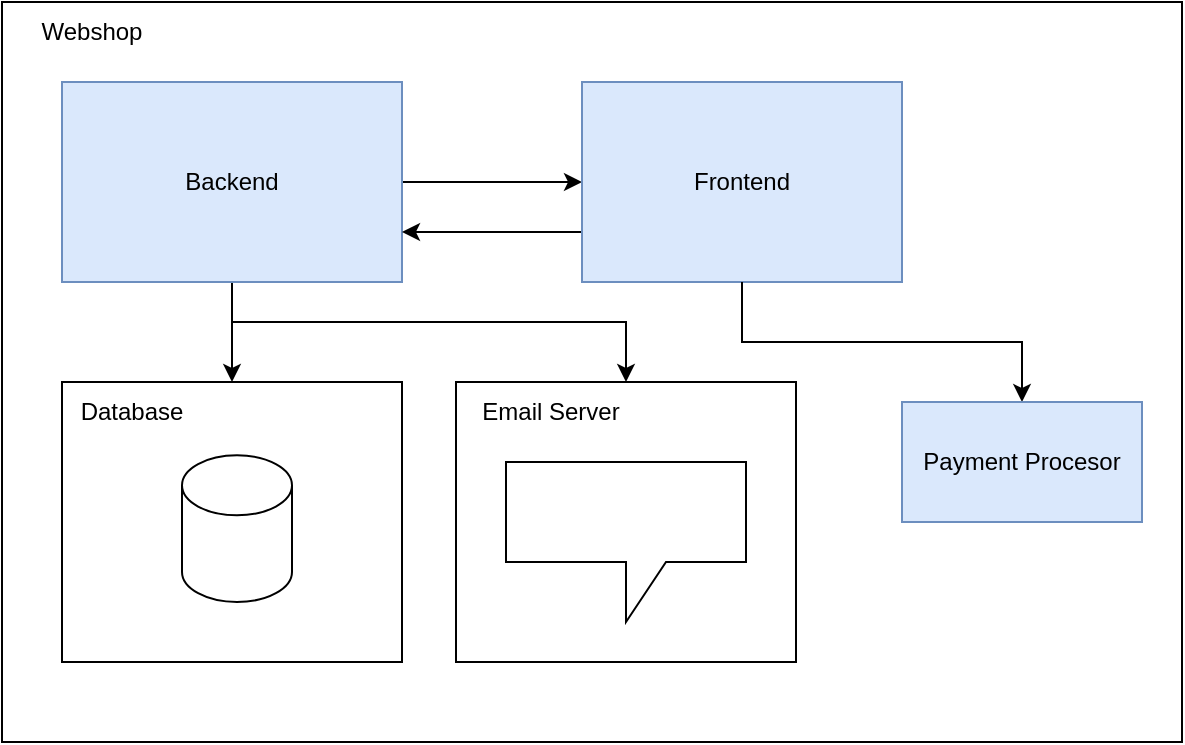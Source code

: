 <mxfile version="26.0.16" pages="3">
  <diagram id="q43Ghf6XaChltkZ4Siwu" name="Level1">
    <mxGraphModel dx="1379" dy="830" grid="1" gridSize="10" guides="1" tooltips="1" connect="1" arrows="1" fold="1" page="1" pageScale="1" pageWidth="850" pageHeight="1100" math="0" shadow="0">
      <root>
        <mxCell id="0" />
        <mxCell id="1" parent="0" />
        <mxCell id="VikW6qw0BHHdrQ-Nbl20-1" value="" style="rounded=0;whiteSpace=wrap;html=1;" vertex="1" parent="1">
          <mxGeometry x="120" y="170" width="590" height="370" as="geometry" />
        </mxCell>
        <mxCell id="VikW6qw0BHHdrQ-Nbl20-2" style="edgeStyle=orthogonalEdgeStyle;rounded=0;orthogonalLoop=1;jettySize=auto;html=1;entryX=0;entryY=0.5;entryDx=0;entryDy=0;" edge="1" parent="1" source="VikW6qw0BHHdrQ-Nbl20-5" target="VikW6qw0BHHdrQ-Nbl20-7">
          <mxGeometry relative="1" as="geometry" />
        </mxCell>
        <mxCell id="VikW6qw0BHHdrQ-Nbl20-3" style="edgeStyle=orthogonalEdgeStyle;rounded=0;orthogonalLoop=1;jettySize=auto;html=1;entryX=0.5;entryY=0;entryDx=0;entryDy=0;" edge="1" parent="1" source="VikW6qw0BHHdrQ-Nbl20-5" target="VikW6qw0BHHdrQ-Nbl20-13">
          <mxGeometry relative="1" as="geometry" />
        </mxCell>
        <mxCell id="VikW6qw0BHHdrQ-Nbl20-4" style="edgeStyle=orthogonalEdgeStyle;rounded=0;orthogonalLoop=1;jettySize=auto;html=1;" edge="1" parent="1" source="VikW6qw0BHHdrQ-Nbl20-5" target="VikW6qw0BHHdrQ-Nbl20-9">
          <mxGeometry relative="1" as="geometry">
            <Array as="points">
              <mxPoint x="235" y="330" />
              <mxPoint x="432" y="330" />
            </Array>
          </mxGeometry>
        </mxCell>
        <mxCell id="VikW6qw0BHHdrQ-Nbl20-5" value="Backend" style="rounded=0;whiteSpace=wrap;html=1;fillColor=#dae8fc;strokeColor=#6c8ebf;" vertex="1" parent="1">
          <mxGeometry x="150" y="210" width="170" height="100" as="geometry" />
        </mxCell>
        <mxCell id="VikW6qw0BHHdrQ-Nbl20-6" style="edgeStyle=orthogonalEdgeStyle;rounded=0;orthogonalLoop=1;jettySize=auto;html=1;exitX=0;exitY=0.75;exitDx=0;exitDy=0;entryX=1;entryY=0.75;entryDx=0;entryDy=0;" edge="1" parent="1" source="VikW6qw0BHHdrQ-Nbl20-7" target="VikW6qw0BHHdrQ-Nbl20-5">
          <mxGeometry relative="1" as="geometry" />
        </mxCell>
        <mxCell id="VikW6qw0BHHdrQ-Nbl20-7" value="Frontend" style="rounded=0;whiteSpace=wrap;html=1;fillColor=#dae8fc;strokeColor=#6c8ebf;" vertex="1" parent="1">
          <mxGeometry x="410" y="210" width="160" height="100" as="geometry" />
        </mxCell>
        <mxCell id="VikW6qw0BHHdrQ-Nbl20-8" value="" style="group" vertex="1" connectable="0" parent="1">
          <mxGeometry x="347" y="360" width="170" height="140" as="geometry" />
        </mxCell>
        <mxCell id="VikW6qw0BHHdrQ-Nbl20-9" value="" style="rounded=0;whiteSpace=wrap;html=1;" vertex="1" parent="VikW6qw0BHHdrQ-Nbl20-8">
          <mxGeometry width="170" height="140" as="geometry" />
        </mxCell>
        <mxCell id="VikW6qw0BHHdrQ-Nbl20-10" value="Email Server" style="text;html=1;align=center;verticalAlign=middle;whiteSpace=wrap;rounded=0;" vertex="1" parent="VikW6qw0BHHdrQ-Nbl20-8">
          <mxGeometry width="95" height="30" as="geometry" />
        </mxCell>
        <mxCell id="VikW6qw0BHHdrQ-Nbl20-11" value="" style="shape=callout;whiteSpace=wrap;html=1;perimeter=calloutPerimeter;" vertex="1" parent="VikW6qw0BHHdrQ-Nbl20-8">
          <mxGeometry x="25" y="40" width="120" height="80" as="geometry" />
        </mxCell>
        <mxCell id="VikW6qw0BHHdrQ-Nbl20-12" value="" style="group" vertex="1" connectable="0" parent="1">
          <mxGeometry x="150" y="360" width="170" height="140" as="geometry" />
        </mxCell>
        <mxCell id="VikW6qw0BHHdrQ-Nbl20-13" value="" style="rounded=0;whiteSpace=wrap;html=1;" vertex="1" parent="VikW6qw0BHHdrQ-Nbl20-12">
          <mxGeometry width="170" height="140" as="geometry" />
        </mxCell>
        <mxCell id="VikW6qw0BHHdrQ-Nbl20-14" value="Database" style="text;html=1;align=center;verticalAlign=middle;whiteSpace=wrap;rounded=0;" vertex="1" parent="VikW6qw0BHHdrQ-Nbl20-12">
          <mxGeometry width="70" height="30" as="geometry" />
        </mxCell>
        <mxCell id="VikW6qw0BHHdrQ-Nbl20-15" value="" style="shape=cylinder3;whiteSpace=wrap;html=1;boundedLbl=1;backgroundOutline=1;size=15;" vertex="1" parent="VikW6qw0BHHdrQ-Nbl20-12">
          <mxGeometry x="60" y="36.67" width="55" height="73.33" as="geometry" />
        </mxCell>
        <mxCell id="VikW6qw0BHHdrQ-Nbl20-16" style="edgeStyle=orthogonalEdgeStyle;rounded=0;orthogonalLoop=1;jettySize=auto;html=1;exitX=0.5;exitY=1;exitDx=0;exitDy=0;entryX=0.5;entryY=0;entryDx=0;entryDy=0;" edge="1" parent="1" source="VikW6qw0BHHdrQ-Nbl20-7" target="VikW6qw0BHHdrQ-Nbl20-18">
          <mxGeometry relative="1" as="geometry">
            <mxPoint x="628.06" y="373" as="targetPoint" />
          </mxGeometry>
        </mxCell>
        <mxCell id="VikW6qw0BHHdrQ-Nbl20-17" value="Webshop" style="text;html=1;align=center;verticalAlign=middle;whiteSpace=wrap;rounded=0;" vertex="1" parent="1">
          <mxGeometry x="120" y="170" width="90" height="30" as="geometry" />
        </mxCell>
        <mxCell id="VikW6qw0BHHdrQ-Nbl20-18" value="Payment Procesor" style="rounded=0;whiteSpace=wrap;html=1;fillColor=#dae8fc;strokeColor=#6c8ebf;" vertex="1" parent="1">
          <mxGeometry x="570" y="370" width="120" height="60" as="geometry" />
        </mxCell>
      </root>
    </mxGraphModel>
  </diagram>
  <diagram name="Level2" id="90a13364-a465-7bf4-72fc-28e22215d7a0">
    <mxGraphModel dx="1452" dy="874" grid="1" gridSize="10" guides="1" tooltips="1" connect="1" arrows="1" fold="1" page="1" pageScale="1.5" pageWidth="1169" pageHeight="826" background="none" math="0" shadow="0">
      <root>
        <mxCell id="0" style=";html=1;" />
        <mxCell id="1" style=";html=1;" parent="0" />
        <mxCell id="KokeLb3hOUpSxVeDlmHB-1" value="" style="rounded=0;whiteSpace=wrap;html=1;" vertex="1" parent="1">
          <mxGeometry x="30" y="60" width="420" height="420" as="geometry" />
        </mxCell>
        <mxCell id="KokeLb3hOUpSxVeDlmHB-2" value="" style="rounded=0;whiteSpace=wrap;html=1;" vertex="1" parent="1">
          <mxGeometry x="530" y="60" width="370" height="390" as="geometry" />
        </mxCell>
        <mxCell id="KokeLb3hOUpSxVeDlmHB-3" value="" style="rounded=0;whiteSpace=wrap;html=1;" vertex="1" parent="1">
          <mxGeometry x="30" y="520" width="170" height="140" as="geometry" />
        </mxCell>
        <mxCell id="KokeLb3hOUpSxVeDlmHB-4" value="" style="rounded=0;whiteSpace=wrap;html=1;" vertex="1" parent="1">
          <mxGeometry x="530" y="530" width="370" height="150" as="geometry" />
        </mxCell>
        <mxCell id="KokeLb3hOUpSxVeDlmHB-5" value="Backend" style="text;html=1;align=center;verticalAlign=middle;whiteSpace=wrap;rounded=0;" vertex="1" parent="1">
          <mxGeometry x="30" y="60" width="60" height="30" as="geometry" />
        </mxCell>
        <mxCell id="KokeLb3hOUpSxVeDlmHB-6" value="Frontend" style="text;html=1;align=center;verticalAlign=middle;whiteSpace=wrap;rounded=0;" vertex="1" parent="1">
          <mxGeometry x="530" y="60" width="60" height="30" as="geometry" />
        </mxCell>
        <mxCell id="KokeLb3hOUpSxVeDlmHB-7" value="Database" style="text;html=1;align=center;verticalAlign=middle;whiteSpace=wrap;rounded=0;" vertex="1" parent="1">
          <mxGeometry x="30" y="520" width="70" height="30" as="geometry" />
        </mxCell>
        <mxCell id="KokeLb3hOUpSxVeDlmHB-8" value="Payment Processor" style="text;html=1;align=center;verticalAlign=middle;whiteSpace=wrap;rounded=0;" vertex="1" parent="1">
          <mxGeometry x="530" y="530" width="140" height="30" as="geometry" />
        </mxCell>
        <mxCell id="KokeLb3hOUpSxVeDlmHB-15" style="edgeStyle=orthogonalEdgeStyle;rounded=0;orthogonalLoop=1;jettySize=auto;html=1;exitX=0.5;exitY=1;exitDx=0;exitDy=0;" edge="1" parent="1" source="KokeLb3hOUpSxVeDlmHB-9" target="KokeLb3hOUpSxVeDlmHB-10">
          <mxGeometry relative="1" as="geometry" />
        </mxCell>
        <mxCell id="KokeLb3hOUpSxVeDlmHB-16" style="edgeStyle=orthogonalEdgeStyle;rounded=0;orthogonalLoop=1;jettySize=auto;html=1;" edge="1" parent="1" source="KokeLb3hOUpSxVeDlmHB-9" target="KokeLb3hOUpSxVeDlmHB-11">
          <mxGeometry relative="1" as="geometry" />
        </mxCell>
        <mxCell id="KokeLb3hOUpSxVeDlmHB-9" value="routes" style="rounded=0;whiteSpace=wrap;html=1;fillColor=#dae8fc;strokeColor=#6c8ebf;" vertex="1" parent="1">
          <mxGeometry x="170" y="180" width="120" height="60" as="geometry" />
        </mxCell>
        <mxCell id="KokeLb3hOUpSxVeDlmHB-17" style="edgeStyle=orthogonalEdgeStyle;rounded=0;orthogonalLoop=1;jettySize=auto;html=1;" edge="1" parent="1" source="KokeLb3hOUpSxVeDlmHB-10" target="KokeLb3hOUpSxVeDlmHB-3">
          <mxGeometry relative="1" as="geometry" />
        </mxCell>
        <mxCell id="KokeLb3hOUpSxVeDlmHB-57" value="Fetch and Store&amp;nbsp;" style="edgeLabel;html=1;align=center;verticalAlign=middle;resizable=0;points=[];" vertex="1" connectable="0" parent="KokeLb3hOUpSxVeDlmHB-17">
          <mxGeometry x="-0.497" y="2" relative="1" as="geometry">
            <mxPoint as="offset" />
          </mxGeometry>
        </mxCell>
        <mxCell id="KokeLb3hOUpSxVeDlmHB-10" value="repositories" style="rounded=0;whiteSpace=wrap;html=1;fillColor=#dae8fc;strokeColor=#6c8ebf;" vertex="1" parent="1">
          <mxGeometry x="80" y="330" width="120" height="60" as="geometry" />
        </mxCell>
        <mxCell id="KokeLb3hOUpSxVeDlmHB-18" style="edgeStyle=orthogonalEdgeStyle;rounded=0;orthogonalLoop=1;jettySize=auto;html=1;" edge="1" parent="1" source="KokeLb3hOUpSxVeDlmHB-11" target="KokeLb3hOUpSxVeDlmHB-12">
          <mxGeometry relative="1" as="geometry" />
        </mxCell>
        <mxCell id="KokeLb3hOUpSxVeDlmHB-56" value="Send Emails" style="edgeLabel;html=1;align=center;verticalAlign=middle;resizable=0;points=[];" vertex="1" connectable="0" parent="KokeLb3hOUpSxVeDlmHB-18">
          <mxGeometry x="-0.503" y="1" relative="1" as="geometry">
            <mxPoint as="offset" />
          </mxGeometry>
        </mxCell>
        <mxCell id="KokeLb3hOUpSxVeDlmHB-11" value="tasks" style="rounded=0;whiteSpace=wrap;html=1;fillColor=#dae8fc;strokeColor=#6c8ebf;" vertex="1" parent="1">
          <mxGeometry x="277" y="330" width="120" height="60" as="geometry" />
        </mxCell>
        <mxCell id="KokeLb3hOUpSxVeDlmHB-12" value="" style="rounded=0;whiteSpace=wrap;html=1;" vertex="1" parent="1">
          <mxGeometry x="275" y="520" width="170" height="140" as="geometry" />
        </mxCell>
        <mxCell id="KokeLb3hOUpSxVeDlmHB-13" value="Email Server" style="text;html=1;align=center;verticalAlign=middle;whiteSpace=wrap;rounded=0;" vertex="1" parent="1">
          <mxGeometry x="275" y="520" width="95" height="30" as="geometry" />
        </mxCell>
        <mxCell id="KokeLb3hOUpSxVeDlmHB-19" value="Stripe" style="rounded=0;whiteSpace=wrap;html=1;fillColor=#dae8fc;strokeColor=#6c8ebf;" vertex="1" parent="1">
          <mxGeometry x="560" y="590" width="120" height="60" as="geometry" />
        </mxCell>
        <mxCell id="KokeLb3hOUpSxVeDlmHB-20" value="PayPal" style="rounded=0;whiteSpace=wrap;html=1;fillColor=#dae8fc;strokeColor=#6c8ebf;" vertex="1" parent="1">
          <mxGeometry x="750" y="590" width="120" height="60" as="geometry" />
        </mxCell>
        <mxCell id="KokeLb3hOUpSxVeDlmHB-26" style="edgeStyle=orthogonalEdgeStyle;rounded=0;orthogonalLoop=1;jettySize=auto;html=1;exitX=0.5;exitY=1;exitDx=0;exitDy=0;entryX=0.5;entryY=0;entryDx=0;entryDy=0;" edge="1" parent="1" source="KokeLb3hOUpSxVeDlmHB-21" target="KokeLb3hOUpSxVeDlmHB-25">
          <mxGeometry relative="1" as="geometry" />
        </mxCell>
        <mxCell id="KokeLb3hOUpSxVeDlmHB-38" style="edgeStyle=orthogonalEdgeStyle;rounded=0;orthogonalLoop=1;jettySize=auto;html=1;entryX=1;entryY=0.5;entryDx=0;entryDy=0;" edge="1" parent="1" source="KokeLb3hOUpSxVeDlmHB-21" target="KokeLb3hOUpSxVeDlmHB-37">
          <mxGeometry relative="1" as="geometry" />
        </mxCell>
        <mxCell id="KokeLb3hOUpSxVeDlmHB-21" value="Home" style="rounded=0;whiteSpace=wrap;html=1;fillColor=#dae8fc;strokeColor=#6c8ebf;" vertex="1" parent="1">
          <mxGeometry x="570" y="110" width="120" height="60" as="geometry" />
        </mxCell>
        <mxCell id="KokeLb3hOUpSxVeDlmHB-42" style="edgeStyle=orthogonalEdgeStyle;rounded=0;orthogonalLoop=1;jettySize=auto;html=1;" edge="1" parent="1" source="KokeLb3hOUpSxVeDlmHB-22" target="KokeLb3hOUpSxVeDlmHB-33">
          <mxGeometry relative="1" as="geometry" />
        </mxCell>
        <mxCell id="KokeLb3hOUpSxVeDlmHB-50" style="edgeStyle=orthogonalEdgeStyle;rounded=0;orthogonalLoop=1;jettySize=auto;html=1;entryX=0.5;entryY=0;entryDx=0;entryDy=0;" edge="1" parent="1" source="KokeLb3hOUpSxVeDlmHB-22" target="KokeLb3hOUpSxVeDlmHB-46">
          <mxGeometry relative="1" as="geometry" />
        </mxCell>
        <mxCell id="KokeLb3hOUpSxVeDlmHB-22" value="Checkout" style="rounded=0;whiteSpace=wrap;html=1;fillColor=#dae8fc;strokeColor=#6c8ebf;" vertex="1" parent="1">
          <mxGeometry x="720" y="330" width="120" height="60" as="geometry" />
        </mxCell>
        <mxCell id="KokeLb3hOUpSxVeDlmHB-27" style="edgeStyle=orthogonalEdgeStyle;rounded=0;orthogonalLoop=1;jettySize=auto;html=1;exitX=0.5;exitY=1;exitDx=0;exitDy=0;entryX=0.5;entryY=0;entryDx=0;entryDy=0;" edge="1" parent="1" source="KokeLb3hOUpSxVeDlmHB-25" target="KokeLb3hOUpSxVeDlmHB-22">
          <mxGeometry relative="1" as="geometry" />
        </mxCell>
        <mxCell id="KokeLb3hOUpSxVeDlmHB-25" value="Cart" style="rounded=0;whiteSpace=wrap;html=1;fillColor=#dae8fc;strokeColor=#6c8ebf;" vertex="1" parent="1">
          <mxGeometry x="655" y="220" width="120" height="60" as="geometry" />
        </mxCell>
        <mxCell id="KokeLb3hOUpSxVeDlmHB-40" style="edgeStyle=orthogonalEdgeStyle;rounded=0;orthogonalLoop=1;jettySize=auto;html=1;exitX=0;exitY=0.5;exitDx=0;exitDy=0;entryX=1;entryY=0.5;entryDx=0;entryDy=0;" edge="1" parent="1" source="KokeLb3hOUpSxVeDlmHB-31" target="KokeLb3hOUpSxVeDlmHB-9">
          <mxGeometry relative="1" as="geometry">
            <Array as="points">
              <mxPoint x="340" y="125" />
              <mxPoint x="340" y="210" />
            </Array>
          </mxGeometry>
        </mxCell>
        <mxCell id="KokeLb3hOUpSxVeDlmHB-53" value="GET /products" style="edgeLabel;html=1;align=center;verticalAlign=middle;resizable=0;points=[];" vertex="1" connectable="0" parent="KokeLb3hOUpSxVeDlmHB-40">
          <mxGeometry x="-0.636" relative="1" as="geometry">
            <mxPoint x="-9" as="offset" />
          </mxGeometry>
        </mxCell>
        <mxCell id="KokeLb3hOUpSxVeDlmHB-31" value="" style="rounded=0;whiteSpace=wrap;html=1;" vertex="1" parent="1">
          <mxGeometry x="430" y="110" width="33" height="30" as="geometry" />
        </mxCell>
        <mxCell id="KokeLb3hOUpSxVeDlmHB-44" style="edgeStyle=orthogonalEdgeStyle;rounded=0;orthogonalLoop=1;jettySize=auto;html=1;entryX=1;entryY=0.5;entryDx=0;entryDy=0;" edge="1" parent="1" source="KokeLb3hOUpSxVeDlmHB-32" target="KokeLb3hOUpSxVeDlmHB-9">
          <mxGeometry relative="1" as="geometry">
            <Array as="points">
              <mxPoint x="410" y="360" />
              <mxPoint x="410" y="210" />
            </Array>
          </mxGeometry>
        </mxCell>
        <mxCell id="KokeLb3hOUpSxVeDlmHB-54" value="POST /orders" style="edgeLabel;html=1;align=center;verticalAlign=middle;resizable=0;points=[];" vertex="1" connectable="0" parent="KokeLb3hOUpSxVeDlmHB-44">
          <mxGeometry x="-0.179" y="1" relative="1" as="geometry">
            <mxPoint as="offset" />
          </mxGeometry>
        </mxCell>
        <mxCell id="KokeLb3hOUpSxVeDlmHB-32" value="" style="rounded=0;whiteSpace=wrap;html=1;" vertex="1" parent="1">
          <mxGeometry x="430" y="345" width="33" height="30" as="geometry" />
        </mxCell>
        <mxCell id="KokeLb3hOUpSxVeDlmHB-43" style="edgeStyle=orthogonalEdgeStyle;rounded=0;orthogonalLoop=1;jettySize=auto;html=1;entryX=1;entryY=0.5;entryDx=0;entryDy=0;" edge="1" parent="1" source="KokeLb3hOUpSxVeDlmHB-33" target="KokeLb3hOUpSxVeDlmHB-32">
          <mxGeometry relative="1" as="geometry" />
        </mxCell>
        <mxCell id="KokeLb3hOUpSxVeDlmHB-33" value="" style="rounded=0;whiteSpace=wrap;html=1;" vertex="1" parent="1">
          <mxGeometry x="520" y="345" width="33" height="30" as="geometry" />
        </mxCell>
        <mxCell id="KokeLb3hOUpSxVeDlmHB-48" style="edgeStyle=orthogonalEdgeStyle;rounded=0;orthogonalLoop=1;jettySize=auto;html=1;" edge="1" parent="1" source="KokeLb3hOUpSxVeDlmHB-34" target="KokeLb3hOUpSxVeDlmHB-20">
          <mxGeometry relative="1" as="geometry">
            <Array as="points">
              <mxPoint x="707" y="560" />
              <mxPoint x="810" y="560" />
            </Array>
          </mxGeometry>
        </mxCell>
        <mxCell id="KokeLb3hOUpSxVeDlmHB-49" style="edgeStyle=orthogonalEdgeStyle;rounded=0;orthogonalLoop=1;jettySize=auto;html=1;entryX=0.5;entryY=0;entryDx=0;entryDy=0;" edge="1" parent="1" source="KokeLb3hOUpSxVeDlmHB-34" target="KokeLb3hOUpSxVeDlmHB-19">
          <mxGeometry relative="1" as="geometry">
            <Array as="points">
              <mxPoint x="707" y="570" />
              <mxPoint x="620" y="570" />
            </Array>
          </mxGeometry>
        </mxCell>
        <mxCell id="KokeLb3hOUpSxVeDlmHB-34" value="" style="rounded=0;whiteSpace=wrap;html=1;" vertex="1" parent="1">
          <mxGeometry x="690" y="520" width="33" height="30" as="geometry" />
        </mxCell>
        <mxCell id="KokeLb3hOUpSxVeDlmHB-39" style="edgeStyle=orthogonalEdgeStyle;rounded=0;orthogonalLoop=1;jettySize=auto;html=1;exitX=0;exitY=0.5;exitDx=0;exitDy=0;entryX=1;entryY=0.5;entryDx=0;entryDy=0;" edge="1" parent="1" source="KokeLb3hOUpSxVeDlmHB-37" target="KokeLb3hOUpSxVeDlmHB-31">
          <mxGeometry relative="1" as="geometry" />
        </mxCell>
        <mxCell id="KokeLb3hOUpSxVeDlmHB-37" value="" style="rounded=0;whiteSpace=wrap;html=1;" vertex="1" parent="1">
          <mxGeometry x="510" y="125" width="33" height="30" as="geometry" />
        </mxCell>
        <mxCell id="KokeLb3hOUpSxVeDlmHB-47" style="edgeStyle=orthogonalEdgeStyle;rounded=0;orthogonalLoop=1;jettySize=auto;html=1;entryX=0.5;entryY=0;entryDx=0;entryDy=0;" edge="1" parent="1" source="KokeLb3hOUpSxVeDlmHB-46" target="KokeLb3hOUpSxVeDlmHB-34">
          <mxGeometry relative="1" as="geometry">
            <Array as="points">
              <mxPoint x="780" y="480" />
              <mxPoint x="707" y="480" />
            </Array>
          </mxGeometry>
        </mxCell>
        <mxCell id="KokeLb3hOUpSxVeDlmHB-55" value="Create Order" style="edgeLabel;html=1;align=center;verticalAlign=middle;resizable=0;points=[];" vertex="1" connectable="0" parent="KokeLb3hOUpSxVeDlmHB-47">
          <mxGeometry x="-0.266" y="-3" relative="1" as="geometry">
            <mxPoint x="-1" y="3" as="offset" />
          </mxGeometry>
        </mxCell>
        <mxCell id="KokeLb3hOUpSxVeDlmHB-46" value="" style="rounded=0;whiteSpace=wrap;html=1;" vertex="1" parent="1">
          <mxGeometry x="763.5" y="430" width="33" height="30" as="geometry" />
        </mxCell>
        <mxCell id="KokeLb3hOUpSxVeDlmHB-51" value="" style="shape=cylinder3;whiteSpace=wrap;html=1;boundedLbl=1;backgroundOutline=1;size=15;" vertex="1" parent="1">
          <mxGeometry x="85" y="550" width="60" height="80" as="geometry" />
        </mxCell>
        <mxCell id="KokeLb3hOUpSxVeDlmHB-52" value="" style="shape=callout;whiteSpace=wrap;html=1;perimeter=calloutPerimeter;" vertex="1" parent="1">
          <mxGeometry x="300" y="560" width="120" height="80" as="geometry" />
        </mxCell>
      </root>
    </mxGraphModel>
  </diagram>
  <diagram id="gmGFBKncm73C3p_-qhqq" name="Level3">
    <mxGraphModel dx="1149" dy="692" grid="1" gridSize="10" guides="1" tooltips="1" connect="1" arrows="1" fold="1" page="1" pageScale="1" pageWidth="850" pageHeight="1100" math="0" shadow="0">
      <root>
        <mxCell id="0" />
        <mxCell id="1" parent="0" />
        <mxCell id="lACPaynnhotdBdY6b_zZ-1" value="" style="rounded=0;whiteSpace=wrap;html=1;" vertex="1" parent="1">
          <mxGeometry x="30" y="60" width="760" height="490" as="geometry" />
        </mxCell>
        <mxCell id="lACPaynnhotdBdY6b_zZ-2" value="Backend" style="text;html=1;align=center;verticalAlign=middle;whiteSpace=wrap;rounded=0;" vertex="1" parent="1">
          <mxGeometry x="30" y="60" width="60" height="30" as="geometry" />
        </mxCell>
        <mxCell id="lACPaynnhotdBdY6b_zZ-16" value="" style="rounded=0;whiteSpace=wrap;html=1;" vertex="1" parent="1">
          <mxGeometry x="70" y="120" width="270" height="190" as="geometry" />
        </mxCell>
        <mxCell id="lACPaynnhotdBdY6b_zZ-17" value="" style="rounded=0;whiteSpace=wrap;html=1;" vertex="1" parent="1">
          <mxGeometry x="425" y="120" width="335" height="390" as="geometry" />
        </mxCell>
        <mxCell id="lACPaynnhotdBdY6b_zZ-18" value="" style="rounded=0;whiteSpace=wrap;html=1;" vertex="1" parent="1">
          <mxGeometry x="70" y="350" width="270" height="190" as="geometry" />
        </mxCell>
        <mxCell id="lACPaynnhotdBdY6b_zZ-19" value="Repositories" style="text;html=1;align=center;verticalAlign=middle;whiteSpace=wrap;rounded=0;" vertex="1" parent="1">
          <mxGeometry x="70" y="120" width="80" height="30" as="geometry" />
        </mxCell>
        <mxCell id="lACPaynnhotdBdY6b_zZ-20" value="Tasks" style="text;html=1;align=center;verticalAlign=middle;whiteSpace=wrap;rounded=0;" vertex="1" parent="1">
          <mxGeometry x="70" y="350" width="80" height="30" as="geometry" />
        </mxCell>
        <mxCell id="lACPaynnhotdBdY6b_zZ-21" value="Routes" style="text;html=1;align=center;verticalAlign=middle;whiteSpace=wrap;rounded=0;" vertex="1" parent="1">
          <mxGeometry x="425" y="120" width="80" height="30" as="geometry" />
        </mxCell>
        <mxCell id="lACPaynnhotdBdY6b_zZ-22" value="Models" style="rounded=0;whiteSpace=wrap;html=1;fillColor=#dae8fc;strokeColor=#6c8ebf;" vertex="1" parent="1">
          <mxGeometry x="90" y="170" width="100" height="60" as="geometry" />
        </mxCell>
        <mxCell id="lACPaynnhotdBdY6b_zZ-23" value="PostgreSQLDBConnector" style="rounded=0;whiteSpace=wrap;html=1;fillColor=#dae8fc;strokeColor=#6c8ebf;" vertex="1" parent="1">
          <mxGeometry x="90" y="240" width="160" height="60" as="geometry" />
        </mxCell>
        <mxCell id="lACPaynnhotdBdY6b_zZ-24" value="EmailConnector" style="rounded=0;whiteSpace=wrap;html=1;fillColor=#dae8fc;strokeColor=#6c8ebf;" vertex="1" parent="1">
          <mxGeometry x="220" y="170" width="100" height="60" as="geometry" />
        </mxCell>
        <mxCell id="lACPaynnhotdBdY6b_zZ-25" value="inventory" style="rounded=0;whiteSpace=wrap;html=1;fillColor=#dae8fc;strokeColor=#6c8ebf;" vertex="1" parent="1">
          <mxGeometry x="90" y="410" width="100" height="50" as="geometry" />
        </mxCell>
        <mxCell id="lACPaynnhotdBdY6b_zZ-26" value="tracking" style="rounded=0;whiteSpace=wrap;html=1;fillColor=#dae8fc;strokeColor=#6c8ebf;" vertex="1" parent="1">
          <mxGeometry x="220" y="460" width="100" height="50" as="geometry" />
        </mxCell>
        <mxCell id="lACPaynnhotdBdY6b_zZ-27" value="Categories" style="rounded=0;whiteSpace=wrap;html=1;fillColor=#dae8fc;strokeColor=#6c8ebf;" vertex="1" parent="1">
          <mxGeometry x="460" y="170" width="100" height="60" as="geometry" />
        </mxCell>
        <mxCell id="lACPaynnhotdBdY6b_zZ-63" style="edgeStyle=orthogonalEdgeStyle;rounded=0;orthogonalLoop=1;jettySize=auto;html=1;entryX=1;entryY=0.25;entryDx=0;entryDy=0;" edge="1" parent="1" source="lACPaynnhotdBdY6b_zZ-28" target="lACPaynnhotdBdY6b_zZ-45">
          <mxGeometry relative="1" as="geometry">
            <Array as="points">
              <mxPoint x="440" y="320" />
              <mxPoint x="440" y="445" />
            </Array>
          </mxGeometry>
        </mxCell>
        <mxCell id="lACPaynnhotdBdY6b_zZ-28" value="Orders" style="rounded=0;whiteSpace=wrap;html=1;fillColor=#dae8fc;strokeColor=#6c8ebf;" vertex="1" parent="1">
          <mxGeometry x="460" y="290" width="100" height="60" as="geometry" />
        </mxCell>
        <mxCell id="lACPaynnhotdBdY6b_zZ-31" value="Products" style="rounded=0;whiteSpace=wrap;html=1;fillColor=#dae8fc;strokeColor=#6c8ebf;" vertex="1" parent="1">
          <mxGeometry x="620" y="170" width="100" height="60" as="geometry" />
        </mxCell>
        <mxCell id="lACPaynnhotdBdY6b_zZ-32" value="Stock" style="rounded=0;whiteSpace=wrap;html=1;fillColor=#dae8fc;strokeColor=#6c8ebf;" vertex="1" parent="1">
          <mxGeometry x="620" y="410" width="100" height="60" as="geometry" />
        </mxCell>
        <mxCell id="lACPaynnhotdBdY6b_zZ-33" value="Suppliers" style="rounded=0;whiteSpace=wrap;html=1;fillColor=#dae8fc;strokeColor=#6c8ebf;" vertex="1" parent="1">
          <mxGeometry x="620" y="290" width="100" height="60" as="geometry" />
        </mxCell>
        <mxCell id="lACPaynnhotdBdY6b_zZ-64" style="edgeStyle=orthogonalEdgeStyle;rounded=0;orthogonalLoop=1;jettySize=auto;html=1;entryX=1;entryY=0.25;entryDx=0;entryDy=0;" edge="1" parent="1" source="lACPaynnhotdBdY6b_zZ-36" target="lACPaynnhotdBdY6b_zZ-45">
          <mxGeometry relative="1" as="geometry">
            <Array as="points">
              <mxPoint x="450" y="445" />
              <mxPoint x="450" y="445" />
            </Array>
          </mxGeometry>
        </mxCell>
        <mxCell id="lACPaynnhotdBdY6b_zZ-36" value="Tracking" style="rounded=0;whiteSpace=wrap;html=1;fillColor=#dae8fc;strokeColor=#6c8ebf;" vertex="1" parent="1">
          <mxGeometry x="460" y="410" width="100" height="60" as="geometry" />
        </mxCell>
        <mxCell id="lACPaynnhotdBdY6b_zZ-37" value="" style="whiteSpace=wrap;html=1;aspect=fixed;" vertex="1" parent="1">
          <mxGeometry x="330" y="150" width="20" height="20" as="geometry" />
        </mxCell>
        <mxCell id="lACPaynnhotdBdY6b_zZ-38" value="" style="whiteSpace=wrap;html=1;aspect=fixed;" vertex="1" parent="1">
          <mxGeometry x="330" y="210" width="20" height="20" as="geometry" />
        </mxCell>
        <mxCell id="lACPaynnhotdBdY6b_zZ-39" value="" style="whiteSpace=wrap;html=1;aspect=fixed;" vertex="1" parent="1">
          <mxGeometry x="150" y="305" width="20" height="20" as="geometry" />
        </mxCell>
        <mxCell id="lACPaynnhotdBdY6b_zZ-40" value="" style="whiteSpace=wrap;html=1;aspect=fixed;" vertex="1" parent="1">
          <mxGeometry x="330" y="390" width="20" height="20" as="geometry" />
        </mxCell>
        <mxCell id="lACPaynnhotdBdY6b_zZ-60" style="edgeStyle=orthogonalEdgeStyle;rounded=0;orthogonalLoop=1;jettySize=auto;html=1;entryX=0.5;entryY=1;entryDx=0;entryDy=0;" edge="1" parent="1" source="lACPaynnhotdBdY6b_zZ-41" target="lACPaynnhotdBdY6b_zZ-39">
          <mxGeometry relative="1" as="geometry">
            <Array as="points">
              <mxPoint x="290" y="330" />
              <mxPoint x="160" y="330" />
            </Array>
          </mxGeometry>
        </mxCell>
        <mxCell id="lACPaynnhotdBdY6b_zZ-65" value="send email" style="edgeLabel;html=1;align=center;verticalAlign=middle;resizable=0;points=[];" vertex="1" connectable="0" parent="lACPaynnhotdBdY6b_zZ-60">
          <mxGeometry x="-0.03" relative="1" as="geometry">
            <mxPoint as="offset" />
          </mxGeometry>
        </mxCell>
        <mxCell id="lACPaynnhotdBdY6b_zZ-41" value="" style="whiteSpace=wrap;html=1;aspect=fixed;" vertex="1" parent="1">
          <mxGeometry x="280" y="340" width="20" height="20" as="geometry" />
        </mxCell>
        <mxCell id="lACPaynnhotdBdY6b_zZ-61" style="edgeStyle=orthogonalEdgeStyle;rounded=0;orthogonalLoop=1;jettySize=auto;html=1;exitX=0;exitY=0.5;exitDx=0;exitDy=0;entryX=1;entryY=0.5;entryDx=0;entryDy=0;" edge="1" parent="1" source="lACPaynnhotdBdY6b_zZ-42" target="lACPaynnhotdBdY6b_zZ-38">
          <mxGeometry relative="1" as="geometry" />
        </mxCell>
        <mxCell id="lACPaynnhotdBdY6b_zZ-62" value="create in db" style="edgeLabel;html=1;align=center;verticalAlign=middle;resizable=0;points=[];" vertex="1" connectable="0" parent="lACPaynnhotdBdY6b_zZ-61">
          <mxGeometry x="-0.084" y="1" relative="1" as="geometry">
            <mxPoint as="offset" />
          </mxGeometry>
        </mxCell>
        <mxCell id="lACPaynnhotdBdY6b_zZ-42" value="" style="whiteSpace=wrap;html=1;aspect=fixed;" vertex="1" parent="1">
          <mxGeometry x="415" y="330" width="20" height="20" as="geometry" />
        </mxCell>
        <mxCell id="lACPaynnhotdBdY6b_zZ-56" style="edgeStyle=orthogonalEdgeStyle;rounded=0;orthogonalLoop=1;jettySize=auto;html=1;entryX=1;entryY=0.5;entryDx=0;entryDy=0;exitX=0;exitY=0.5;exitDx=0;exitDy=0;" edge="1" parent="1" source="lACPaynnhotdBdY6b_zZ-45" target="lACPaynnhotdBdY6b_zZ-40">
          <mxGeometry relative="1" as="geometry" />
        </mxCell>
        <mxCell id="lACPaynnhotdBdY6b_zZ-57" value="schedule email" style="edgeLabel;html=1;align=center;verticalAlign=middle;resizable=0;points=[];" vertex="1" connectable="0" parent="lACPaynnhotdBdY6b_zZ-56">
          <mxGeometry x="-0.137" y="2" relative="1" as="geometry">
            <mxPoint x="-1" y="-3" as="offset" />
          </mxGeometry>
        </mxCell>
        <mxCell id="lACPaynnhotdBdY6b_zZ-46" style="edgeStyle=orthogonalEdgeStyle;rounded=0;orthogonalLoop=1;jettySize=auto;html=1;entryX=1;entryY=0.5;entryDx=0;entryDy=0;" edge="1" parent="1" source="lACPaynnhotdBdY6b_zZ-44" target="lACPaynnhotdBdY6b_zZ-37">
          <mxGeometry relative="1" as="geometry" />
        </mxCell>
        <mxCell id="lACPaynnhotdBdY6b_zZ-47" value="get from db" style="edgeLabel;html=1;align=center;verticalAlign=middle;resizable=0;points=[];" vertex="1" connectable="0" parent="lACPaynnhotdBdY6b_zZ-46">
          <mxGeometry x="0.021" y="1" relative="1" as="geometry">
            <mxPoint x="1" y="1" as="offset" />
          </mxGeometry>
        </mxCell>
        <mxCell id="lACPaynnhotdBdY6b_zZ-49" style="edgeStyle=orthogonalEdgeStyle;rounded=0;orthogonalLoop=1;jettySize=auto;html=1;exitX=1;exitY=0.5;exitDx=0;exitDy=0;entryX=0.5;entryY=0;entryDx=0;entryDy=0;" edge="1" parent="1" source="lACPaynnhotdBdY6b_zZ-44" target="lACPaynnhotdBdY6b_zZ-27">
          <mxGeometry relative="1" as="geometry">
            <Array as="points">
              <mxPoint x="450" y="190" />
              <mxPoint x="450" y="150" />
              <mxPoint x="510" y="150" />
            </Array>
          </mxGeometry>
        </mxCell>
        <mxCell id="lACPaynnhotdBdY6b_zZ-50" style="edgeStyle=orthogonalEdgeStyle;rounded=0;orthogonalLoop=1;jettySize=auto;html=1;entryX=0.5;entryY=0;entryDx=0;entryDy=0;" edge="1" parent="1" source="lACPaynnhotdBdY6b_zZ-44" target="lACPaynnhotdBdY6b_zZ-28">
          <mxGeometry relative="1" as="geometry">
            <Array as="points">
              <mxPoint x="450" y="190" />
              <mxPoint x="450" y="260" />
              <mxPoint x="510" y="260" />
            </Array>
          </mxGeometry>
        </mxCell>
        <mxCell id="lACPaynnhotdBdY6b_zZ-52" style="edgeStyle=orthogonalEdgeStyle;rounded=0;orthogonalLoop=1;jettySize=auto;html=1;entryX=0.5;entryY=0;entryDx=0;entryDy=0;" edge="1" parent="1" source="lACPaynnhotdBdY6b_zZ-44" target="lACPaynnhotdBdY6b_zZ-31">
          <mxGeometry relative="1" as="geometry">
            <Array as="points">
              <mxPoint x="450" y="190" />
              <mxPoint x="450" y="150" />
              <mxPoint x="670" y="150" />
            </Array>
          </mxGeometry>
        </mxCell>
        <mxCell id="lACPaynnhotdBdY6b_zZ-53" style="edgeStyle=orthogonalEdgeStyle;rounded=0;orthogonalLoop=1;jettySize=auto;html=1;" edge="1" parent="1" source="lACPaynnhotdBdY6b_zZ-44" target="lACPaynnhotdBdY6b_zZ-33">
          <mxGeometry relative="1" as="geometry">
            <Array as="points">
              <mxPoint x="450" y="190" />
              <mxPoint x="450" y="260" />
              <mxPoint x="670" y="260" />
            </Array>
          </mxGeometry>
        </mxCell>
        <mxCell id="lACPaynnhotdBdY6b_zZ-54" style="edgeStyle=orthogonalEdgeStyle;rounded=0;orthogonalLoop=1;jettySize=auto;html=1;entryX=0.5;entryY=0;entryDx=0;entryDy=0;" edge="1" parent="1" source="lACPaynnhotdBdY6b_zZ-44" target="lACPaynnhotdBdY6b_zZ-32">
          <mxGeometry relative="1" as="geometry">
            <Array as="points">
              <mxPoint x="450" y="190" />
              <mxPoint x="450" y="380" />
              <mxPoint x="670" y="380" />
            </Array>
          </mxGeometry>
        </mxCell>
        <mxCell id="lACPaynnhotdBdY6b_zZ-44" value="" style="whiteSpace=wrap;html=1;aspect=fixed;" vertex="1" parent="1">
          <mxGeometry x="415" y="180" width="20" height="20" as="geometry" />
        </mxCell>
        <mxCell id="lACPaynnhotdBdY6b_zZ-45" value="" style="whiteSpace=wrap;html=1;aspect=fixed;" vertex="1" parent="1">
          <mxGeometry x="415" y="440" width="20" height="20" as="geometry" />
        </mxCell>
      </root>
    </mxGraphModel>
  </diagram>
</mxfile>
